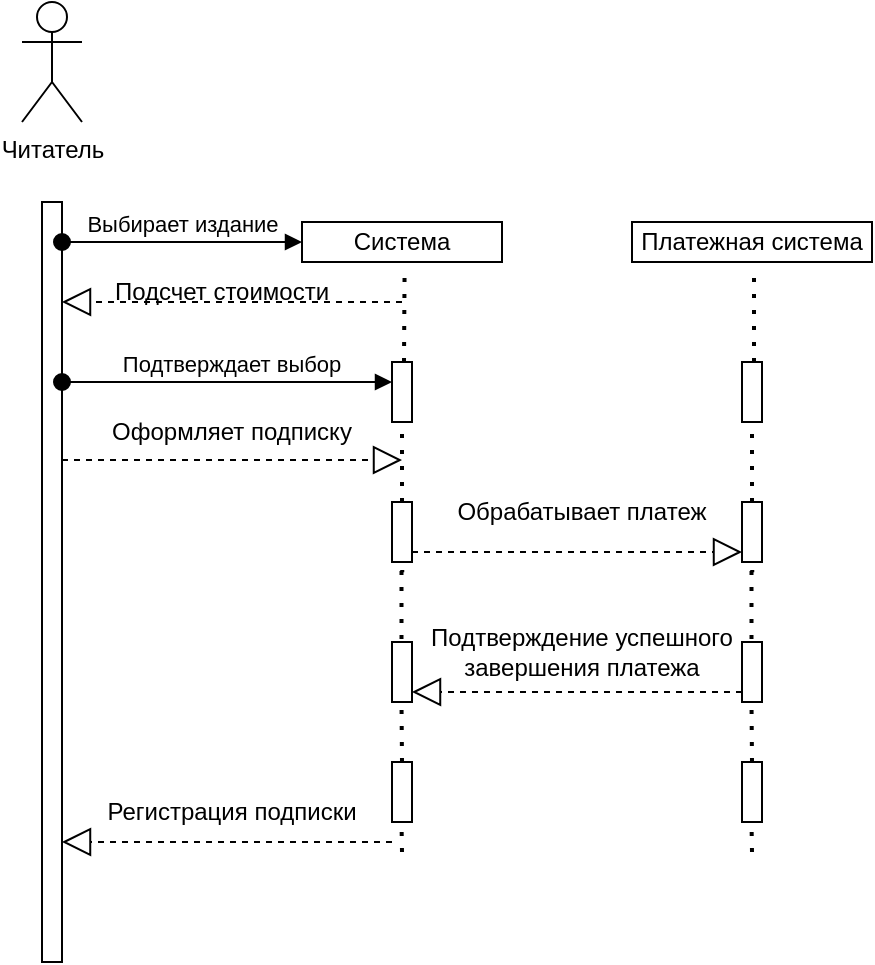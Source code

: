 <mxfile version="26.0.3">
  <diagram name="Страница — 1" id="CrXMqOf-D66h75q9TgOf">
    <mxGraphModel dx="1282" dy="585" grid="1" gridSize="10" guides="1" tooltips="1" connect="1" arrows="1" fold="1" page="1" pageScale="1" pageWidth="1654" pageHeight="1169" math="0" shadow="0">
      <root>
        <mxCell id="0" />
        <mxCell id="1" parent="0" />
        <mxCell id="BkThMw8G8YhZ1a5pqaC2-1" value="" style="html=1;points=[[0,0,0,0,5],[0,1,0,0,-5],[1,0,0,0,5],[1,1,0,0,-5]];perimeter=orthogonalPerimeter;outlineConnect=0;targetShapes=umlLifeline;portConstraint=eastwest;newEdgeStyle={&quot;curved&quot;:0,&quot;rounded&quot;:0};" parent="1" vertex="1">
          <mxGeometry x="240" y="240" width="10" height="380" as="geometry" />
        </mxCell>
        <mxCell id="BkThMw8G8YhZ1a5pqaC2-2" value="Читатель" style="shape=umlActor;verticalLabelPosition=bottom;verticalAlign=top;html=1;" parent="1" vertex="1">
          <mxGeometry x="230" y="140" width="30" height="60" as="geometry" />
        </mxCell>
        <mxCell id="BkThMw8G8YhZ1a5pqaC2-4" value="Выбирает издание" style="html=1;verticalAlign=bottom;startArrow=oval;startFill=1;endArrow=block;startSize=8;curved=0;rounded=0;entryX=0;entryY=0.5;entryDx=0;entryDy=0;" parent="1" target="BkThMw8G8YhZ1a5pqaC2-5" edge="1">
          <mxGeometry width="60" relative="1" as="geometry">
            <mxPoint x="250" y="260" as="sourcePoint" />
            <mxPoint x="340" y="260" as="targetPoint" />
          </mxGeometry>
        </mxCell>
        <mxCell id="BkThMw8G8YhZ1a5pqaC2-5" value="Система" style="html=1;whiteSpace=wrap;" parent="1" vertex="1">
          <mxGeometry x="370" y="250" width="100" height="20" as="geometry" />
        </mxCell>
        <mxCell id="BkThMw8G8YhZ1a5pqaC2-7" value="" style="endArrow=block;dashed=1;endFill=0;endSize=12;html=1;rounded=0;" parent="1" target="BkThMw8G8YhZ1a5pqaC2-1" edge="1">
          <mxGeometry width="160" relative="1" as="geometry">
            <mxPoint x="420" y="290" as="sourcePoint" />
            <mxPoint x="430" y="350" as="targetPoint" />
          </mxGeometry>
        </mxCell>
        <mxCell id="BkThMw8G8YhZ1a5pqaC2-9" value="" style="endArrow=none;dashed=1;html=1;dashPattern=1 3;strokeWidth=2;rounded=0;entryX=0.513;entryY=1.171;entryDx=0;entryDy=0;entryPerimeter=0;" parent="1" target="BkThMw8G8YhZ1a5pqaC2-5" edge="1">
          <mxGeometry width="50" height="50" relative="1" as="geometry">
            <mxPoint x="421" y="320" as="sourcePoint" />
            <mxPoint x="420" y="310" as="targetPoint" />
          </mxGeometry>
        </mxCell>
        <mxCell id="BkThMw8G8YhZ1a5pqaC2-11" value="Подсчет стоимости" style="text;html=1;align=center;verticalAlign=middle;whiteSpace=wrap;rounded=0;" parent="1" vertex="1">
          <mxGeometry x="275" y="270" width="110" height="30" as="geometry" />
        </mxCell>
        <mxCell id="BkThMw8G8YhZ1a5pqaC2-12" value="&amp;nbsp;Подтверждает выбор" style="html=1;verticalAlign=bottom;startArrow=oval;startFill=1;endArrow=block;startSize=8;curved=0;rounded=0;" parent="1" target="BkThMw8G8YhZ1a5pqaC2-13" edge="1">
          <mxGeometry width="60" relative="1" as="geometry">
            <mxPoint x="250" y="330" as="sourcePoint" />
            <mxPoint x="420" y="330" as="targetPoint" />
          </mxGeometry>
        </mxCell>
        <mxCell id="BkThMw8G8YhZ1a5pqaC2-13" value="" style="html=1;points=[[0,0,0,0,5],[0,1,0,0,-5],[1,0,0,0,5],[1,1,0,0,-5]];perimeter=orthogonalPerimeter;outlineConnect=0;targetShapes=umlLifeline;portConstraint=eastwest;newEdgeStyle={&quot;curved&quot;:0,&quot;rounded&quot;:0};" parent="1" vertex="1">
          <mxGeometry x="415" y="320" width="10" height="30" as="geometry" />
        </mxCell>
        <mxCell id="BkThMw8G8YhZ1a5pqaC2-14" value="" style="endArrow=block;dashed=1;endFill=0;endSize=12;html=1;rounded=0;" parent="1" source="BkThMw8G8YhZ1a5pqaC2-1" edge="1">
          <mxGeometry width="160" relative="1" as="geometry">
            <mxPoint x="415" y="360" as="sourcePoint" />
            <mxPoint x="420" y="369" as="targetPoint" />
          </mxGeometry>
        </mxCell>
        <mxCell id="BkThMw8G8YhZ1a5pqaC2-15" value="&lt;div&gt;&amp;nbsp;Оформляет подписку&amp;nbsp;&lt;/div&gt;" style="text;html=1;align=center;verticalAlign=middle;whiteSpace=wrap;rounded=0;" parent="1" vertex="1">
          <mxGeometry x="265" y="340" width="140" height="30" as="geometry" />
        </mxCell>
        <mxCell id="BkThMw8G8YhZ1a5pqaC2-23" value="" style="endArrow=none;dashed=1;html=1;dashPattern=1 3;strokeWidth=2;rounded=0;" parent="1" source="BkThMw8G8YhZ1a5pqaC2-24" target="BkThMw8G8YhZ1a5pqaC2-13" edge="1">
          <mxGeometry width="50" height="50" relative="1" as="geometry">
            <mxPoint x="420" y="400" as="sourcePoint" />
            <mxPoint x="421" y="370" as="targetPoint" />
          </mxGeometry>
        </mxCell>
        <mxCell id="BkThMw8G8YhZ1a5pqaC2-25" value="" style="endArrow=none;dashed=1;html=1;dashPattern=1 3;strokeWidth=2;rounded=0;entryX=0.513;entryY=1.171;entryDx=0;entryDy=0;entryPerimeter=0;" parent="1" edge="1">
          <mxGeometry width="50" height="50" relative="1" as="geometry">
            <mxPoint x="419.75" y="458.5" as="sourcePoint" />
            <mxPoint x="419.75" y="411.5" as="targetPoint" />
          </mxGeometry>
        </mxCell>
        <mxCell id="BkThMw8G8YhZ1a5pqaC2-26" value="" style="html=1;points=[[0,0,0,0,5],[0,1,0,0,-5],[1,0,0,0,5],[1,1,0,0,-5]];perimeter=orthogonalPerimeter;outlineConnect=0;targetShapes=umlLifeline;portConstraint=eastwest;newEdgeStyle={&quot;curved&quot;:0,&quot;rounded&quot;:0};" parent="1" vertex="1">
          <mxGeometry x="415" y="460" width="10" height="30" as="geometry" />
        </mxCell>
        <mxCell id="BkThMw8G8YhZ1a5pqaC2-27" value="" style="endArrow=none;dashed=1;html=1;dashPattern=1 3;strokeWidth=2;rounded=0;entryX=0.513;entryY=1.171;entryDx=0;entryDy=0;entryPerimeter=0;" parent="1" target="BkThMw8G8YhZ1a5pqaC2-24" edge="1">
          <mxGeometry width="50" height="50" relative="1" as="geometry">
            <mxPoint x="420" y="400" as="sourcePoint" />
            <mxPoint x="421" y="370" as="targetPoint" />
          </mxGeometry>
        </mxCell>
        <mxCell id="BkThMw8G8YhZ1a5pqaC2-24" value="" style="html=1;points=[[0,0,0,0,5],[0,1,0,0,-5],[1,0,0,0,5],[1,1,0,0,-5]];perimeter=orthogonalPerimeter;outlineConnect=0;targetShapes=umlLifeline;portConstraint=eastwest;newEdgeStyle={&quot;curved&quot;:0,&quot;rounded&quot;:0};" parent="1" vertex="1">
          <mxGeometry x="415" y="390" width="10" height="30" as="geometry" />
        </mxCell>
        <mxCell id="BkThMw8G8YhZ1a5pqaC2-28" value="" style="endArrow=none;dashed=1;html=1;dashPattern=1 3;strokeWidth=2;rounded=0;entryX=0.513;entryY=1.171;entryDx=0;entryDy=0;entryPerimeter=0;" parent="1" edge="1">
          <mxGeometry width="50" height="50" relative="1" as="geometry">
            <mxPoint x="420" y="520" as="sourcePoint" />
            <mxPoint x="419.75" y="490" as="targetPoint" />
          </mxGeometry>
        </mxCell>
        <mxCell id="BkThMw8G8YhZ1a5pqaC2-35" value="" style="endArrow=block;dashed=1;endFill=0;endSize=12;html=1;rounded=0;" parent="1" edge="1">
          <mxGeometry width="160" relative="1" as="geometry">
            <mxPoint x="415" y="560" as="sourcePoint" />
            <mxPoint x="250" y="560" as="targetPoint" />
          </mxGeometry>
        </mxCell>
        <mxCell id="BkThMw8G8YhZ1a5pqaC2-36" value="Регистрация подписки" style="text;html=1;align=center;verticalAlign=middle;whiteSpace=wrap;rounded=0;" parent="1" vertex="1">
          <mxGeometry x="270" y="530" width="130" height="30" as="geometry" />
        </mxCell>
        <mxCell id="BkThMw8G8YhZ1a5pqaC2-37" value="" style="html=1;points=[[0,0,0,0,5],[0,1,0,0,-5],[1,0,0,0,5],[1,1,0,0,-5]];perimeter=orthogonalPerimeter;outlineConnect=0;targetShapes=umlLifeline;portConstraint=eastwest;newEdgeStyle={&quot;curved&quot;:0,&quot;rounded&quot;:0};" parent="1" vertex="1">
          <mxGeometry x="415" y="520" width="10" height="30" as="geometry" />
        </mxCell>
        <mxCell id="BkThMw8G8YhZ1a5pqaC2-38" value="" style="endArrow=none;dashed=1;html=1;dashPattern=1 3;strokeWidth=2;rounded=0;entryX=0.513;entryY=1.171;entryDx=0;entryDy=0;entryPerimeter=0;" parent="1" edge="1">
          <mxGeometry width="50" height="50" relative="1" as="geometry">
            <mxPoint x="420" y="565" as="sourcePoint" />
            <mxPoint x="419.75" y="550" as="targetPoint" />
          </mxGeometry>
        </mxCell>
        <mxCell id="eC0YvEAfifb5RruQFWxA-2" style="edgeStyle=none;curved=1;rounded=0;orthogonalLoop=1;jettySize=auto;html=1;exitX=0.5;exitY=1;exitDx=0;exitDy=0;fontSize=12;startSize=8;endSize=8;" parent="1" source="BkThMw8G8YhZ1a5pqaC2-5" target="BkThMw8G8YhZ1a5pqaC2-5" edge="1">
          <mxGeometry relative="1" as="geometry" />
        </mxCell>
        <mxCell id="eC0YvEAfifb5RruQFWxA-4" value="" style="endArrow=none;dashed=1;html=1;dashPattern=1 3;strokeWidth=2;rounded=0;entryX=0.513;entryY=1.171;entryDx=0;entryDy=0;entryPerimeter=0;" parent="1" edge="1">
          <mxGeometry width="50" height="50" relative="1" as="geometry">
            <mxPoint x="596" y="320" as="sourcePoint" />
            <mxPoint x="596" y="273" as="targetPoint" />
          </mxGeometry>
        </mxCell>
        <mxCell id="eC0YvEAfifb5RruQFWxA-5" value="" style="html=1;points=[[0,0,0,0,5],[0,1,0,0,-5],[1,0,0,0,5],[1,1,0,0,-5]];perimeter=orthogonalPerimeter;outlineConnect=0;targetShapes=umlLifeline;portConstraint=eastwest;newEdgeStyle={&quot;curved&quot;:0,&quot;rounded&quot;:0};" parent="1" vertex="1">
          <mxGeometry x="590" y="320" width="10" height="30" as="geometry" />
        </mxCell>
        <mxCell id="eC0YvEAfifb5RruQFWxA-6" value="" style="endArrow=none;dashed=1;html=1;dashPattern=1 3;strokeWidth=2;rounded=0;" parent="1" source="eC0YvEAfifb5RruQFWxA-10" target="eC0YvEAfifb5RruQFWxA-5" edge="1">
          <mxGeometry width="50" height="50" relative="1" as="geometry">
            <mxPoint x="595" y="400" as="sourcePoint" />
            <mxPoint x="596" y="370" as="targetPoint" />
          </mxGeometry>
        </mxCell>
        <mxCell id="eC0YvEAfifb5RruQFWxA-7" value="" style="endArrow=none;dashed=1;html=1;dashPattern=1 3;strokeWidth=2;rounded=0;entryX=0.513;entryY=1.171;entryDx=0;entryDy=0;entryPerimeter=0;" parent="1" edge="1">
          <mxGeometry width="50" height="50" relative="1" as="geometry">
            <mxPoint x="594.75" y="458.5" as="sourcePoint" />
            <mxPoint x="594.75" y="411.5" as="targetPoint" />
          </mxGeometry>
        </mxCell>
        <mxCell id="eC0YvEAfifb5RruQFWxA-8" value="" style="html=1;points=[[0,0,0,0,5],[0,1,0,0,-5],[1,0,0,0,5],[1,1,0,0,-5]];perimeter=orthogonalPerimeter;outlineConnect=0;targetShapes=umlLifeline;portConstraint=eastwest;newEdgeStyle={&quot;curved&quot;:0,&quot;rounded&quot;:0};" parent="1" vertex="1">
          <mxGeometry x="590" y="460" width="10" height="30" as="geometry" />
        </mxCell>
        <mxCell id="eC0YvEAfifb5RruQFWxA-9" value="" style="endArrow=none;dashed=1;html=1;dashPattern=1 3;strokeWidth=2;rounded=0;entryX=0.513;entryY=1.171;entryDx=0;entryDy=0;entryPerimeter=0;" parent="1" target="eC0YvEAfifb5RruQFWxA-10" edge="1">
          <mxGeometry width="50" height="50" relative="1" as="geometry">
            <mxPoint x="595" y="400" as="sourcePoint" />
            <mxPoint x="596" y="370" as="targetPoint" />
          </mxGeometry>
        </mxCell>
        <mxCell id="eC0YvEAfifb5RruQFWxA-10" value="" style="html=1;points=[[0,0,0,0,5],[0,1,0,0,-5],[1,0,0,0,5],[1,1,0,0,-5]];perimeter=orthogonalPerimeter;outlineConnect=0;targetShapes=umlLifeline;portConstraint=eastwest;newEdgeStyle={&quot;curved&quot;:0,&quot;rounded&quot;:0};" parent="1" vertex="1">
          <mxGeometry x="590" y="390" width="10" height="30" as="geometry" />
        </mxCell>
        <mxCell id="eC0YvEAfifb5RruQFWxA-11" value="" style="endArrow=none;dashed=1;html=1;dashPattern=1 3;strokeWidth=2;rounded=0;entryX=0.513;entryY=1.171;entryDx=0;entryDy=0;entryPerimeter=0;" parent="1" edge="1">
          <mxGeometry width="50" height="50" relative="1" as="geometry">
            <mxPoint x="595" y="520" as="sourcePoint" />
            <mxPoint x="594.75" y="490" as="targetPoint" />
          </mxGeometry>
        </mxCell>
        <mxCell id="eC0YvEAfifb5RruQFWxA-12" value="" style="html=1;points=[[0,0,0,0,5],[0,1,0,0,-5],[1,0,0,0,5],[1,1,0,0,-5]];perimeter=orthogonalPerimeter;outlineConnect=0;targetShapes=umlLifeline;portConstraint=eastwest;newEdgeStyle={&quot;curved&quot;:0,&quot;rounded&quot;:0};" parent="1" vertex="1">
          <mxGeometry x="590" y="520" width="10" height="30" as="geometry" />
        </mxCell>
        <mxCell id="eC0YvEAfifb5RruQFWxA-13" value="" style="endArrow=none;dashed=1;html=1;dashPattern=1 3;strokeWidth=2;rounded=0;entryX=0.513;entryY=1.171;entryDx=0;entryDy=0;entryPerimeter=0;" parent="1" edge="1">
          <mxGeometry width="50" height="50" relative="1" as="geometry">
            <mxPoint x="595" y="565" as="sourcePoint" />
            <mxPoint x="594.75" y="550" as="targetPoint" />
          </mxGeometry>
        </mxCell>
        <mxCell id="eC0YvEAfifb5RruQFWxA-14" style="edgeStyle=none;curved=1;rounded=0;orthogonalLoop=1;jettySize=auto;html=1;exitX=0.5;exitY=1;exitDx=0;exitDy=0;fontSize=12;startSize=8;endSize=8;" parent="1" edge="1">
          <mxGeometry relative="1" as="geometry">
            <mxPoint x="595" y="270" as="sourcePoint" />
            <mxPoint x="595" y="270" as="targetPoint" />
          </mxGeometry>
        </mxCell>
        <mxCell id="eC0YvEAfifb5RruQFWxA-15" value="Платежная система" style="html=1;whiteSpace=wrap;" parent="1" vertex="1">
          <mxGeometry x="535" y="250" width="120" height="20" as="geometry" />
        </mxCell>
        <mxCell id="eC0YvEAfifb5RruQFWxA-16" value="&lt;div&gt;Обрабатывает платеж &lt;/div&gt;" style="text;html=1;align=center;verticalAlign=middle;whiteSpace=wrap;rounded=0;" parent="1" vertex="1">
          <mxGeometry x="440" y="380" width="140" height="30" as="geometry" />
        </mxCell>
        <mxCell id="eC0YvEAfifb5RruQFWxA-17" value="" style="endArrow=block;dashed=1;endFill=0;endSize=12;html=1;rounded=0;exitX=1;exitY=1;exitDx=0;exitDy=-5;exitPerimeter=0;entryX=0;entryY=1;entryDx=0;entryDy=-5;entryPerimeter=0;" parent="1" source="BkThMw8G8YhZ1a5pqaC2-24" target="eC0YvEAfifb5RruQFWxA-10" edge="1">
          <mxGeometry width="160" relative="1" as="geometry">
            <mxPoint x="400" y="379" as="sourcePoint" />
            <mxPoint x="570" y="379" as="targetPoint" />
          </mxGeometry>
        </mxCell>
        <mxCell id="eC0YvEAfifb5RruQFWxA-19" value="" style="endArrow=block;dashed=1;endFill=0;endSize=12;html=1;rounded=0;exitX=0;exitY=1;exitDx=0;exitDy=-5;exitPerimeter=0;entryX=1;entryY=1;entryDx=0;entryDy=-5;entryPerimeter=0;" parent="1" source="eC0YvEAfifb5RruQFWxA-8" target="BkThMw8G8YhZ1a5pqaC2-26" edge="1">
          <mxGeometry width="160" relative="1" as="geometry">
            <mxPoint x="435" y="425" as="sourcePoint" />
            <mxPoint x="600" y="425" as="targetPoint" />
          </mxGeometry>
        </mxCell>
        <mxCell id="eC0YvEAfifb5RruQFWxA-20" value="&lt;div&gt;Подтверждение успешного  &lt;/div&gt;&lt;div&gt;завершения платежа&lt;/div&gt;" style="text;html=1;align=center;verticalAlign=middle;whiteSpace=wrap;rounded=0;" parent="1" vertex="1">
          <mxGeometry x="425" y="450" width="170" height="30" as="geometry" />
        </mxCell>
      </root>
    </mxGraphModel>
  </diagram>
</mxfile>
